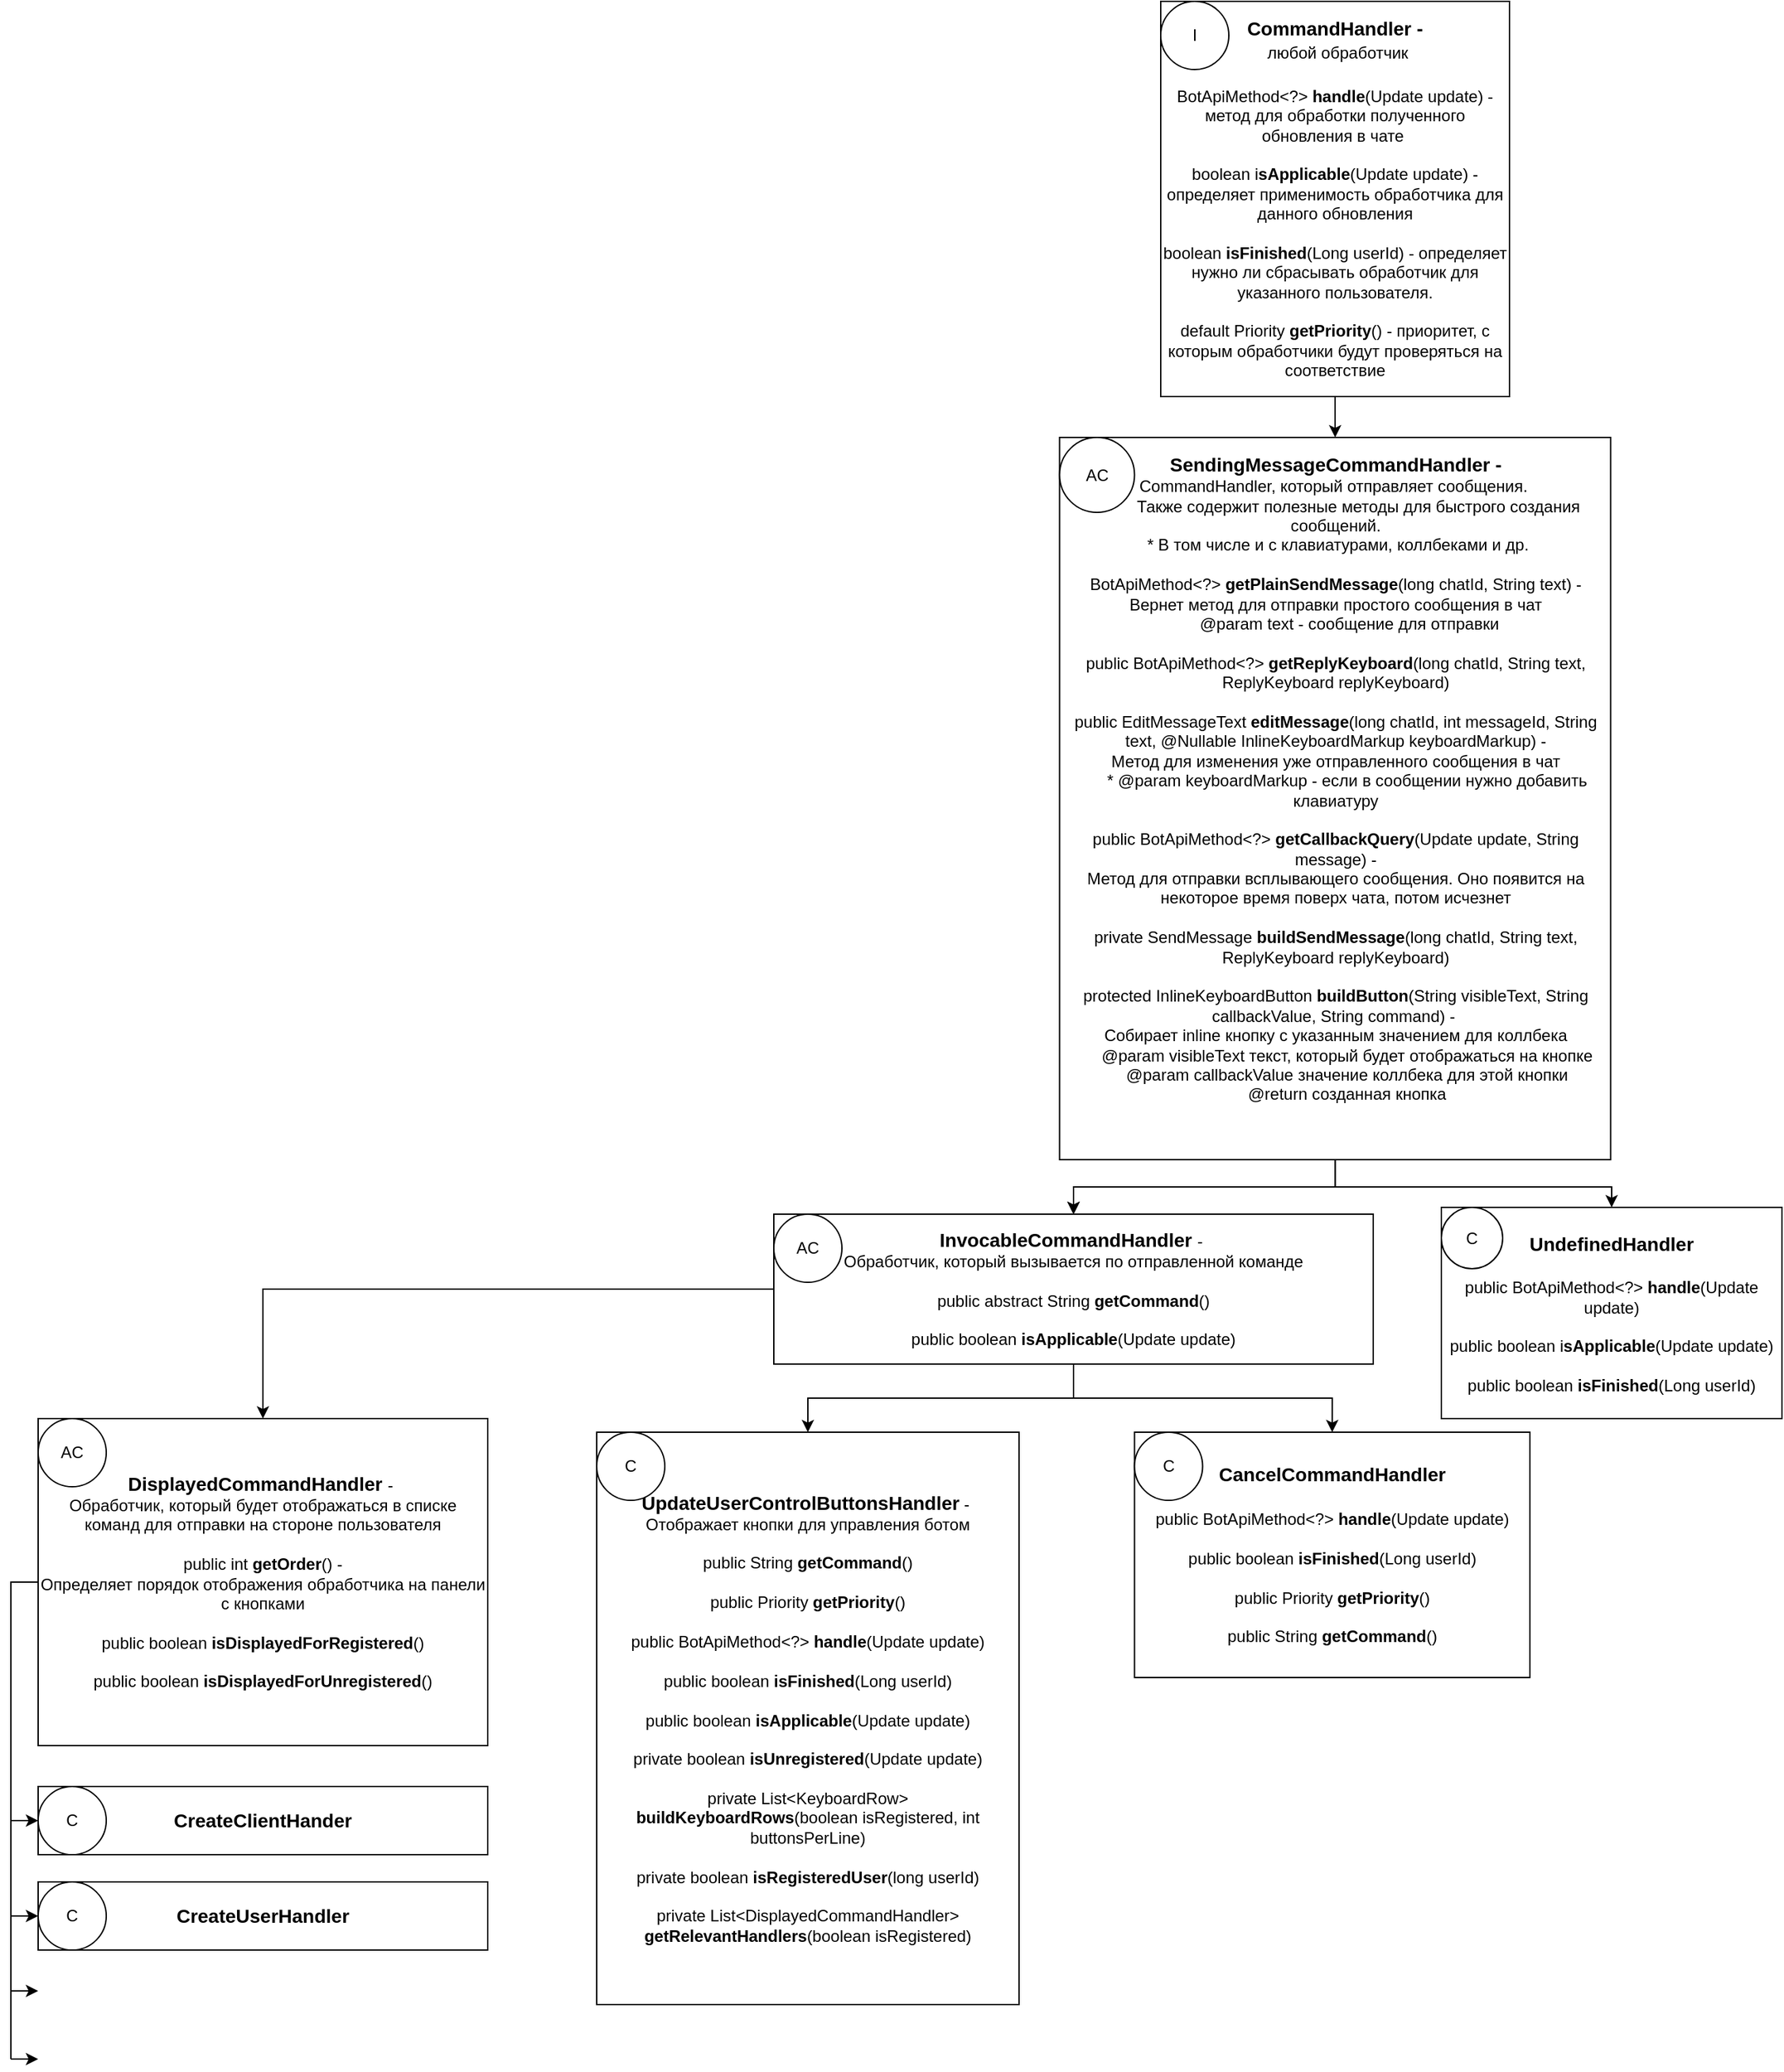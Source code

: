 <mxfile version="26.2.14">
  <diagram name="Страница — 1" id="SlYLjUyHvWonV9yfe-fT">
    <mxGraphModel dx="1950" dy="1832" grid="1" gridSize="10" guides="1" tooltips="1" connect="1" arrows="1" fold="1" page="1" pageScale="1" pageWidth="827" pageHeight="1169" math="0" shadow="0">
      <root>
        <mxCell id="0" />
        <mxCell id="1" parent="0" />
        <mxCell id="cwNmnjEZSoG13OYBl1he-7" value="" style="edgeStyle=orthogonalEdgeStyle;rounded=0;orthogonalLoop=1;jettySize=auto;html=1;" edge="1" parent="1" source="cwNmnjEZSoG13OYBl1he-1" target="cwNmnjEZSoG13OYBl1he-5">
          <mxGeometry relative="1" as="geometry" />
        </mxCell>
        <mxCell id="cwNmnjEZSoG13OYBl1he-1" value="&lt;b&gt;&lt;font style=&quot;font-size: 14px;&quot;&gt;CommandHandler -&lt;/font&gt;&lt;/b&gt;&lt;div&gt;&lt;b style=&quot;font-size: 14px;&quot;&gt;&amp;nbsp;&lt;/b&gt;&lt;font&gt;л&lt;/font&gt;&lt;font&gt;юбой обработчик&lt;/font&gt;&lt;br&gt;&lt;div&gt;&lt;span style=&quot;font-size: 14px;&quot;&gt;&lt;b&gt;&lt;br&gt;&lt;/b&gt;&lt;/span&gt;&lt;div&gt;BotApiMethod&amp;lt;?&amp;gt; &lt;b&gt;handle&lt;/b&gt;(Update update) - метод для обработки полученного обновления в чате&amp;nbsp;&lt;/div&gt;&lt;div&gt;&lt;br&gt;&lt;/div&gt;&lt;div&gt;boolean i&lt;b&gt;sApplicable&lt;/b&gt;(Update update) - определяет применимость обработчика для данного обновления&lt;/div&gt;&lt;div&gt;&lt;br&gt;&lt;/div&gt;&lt;div&gt;boolean &lt;b&gt;isFinished&lt;/b&gt;(Long userId) - определяет нужно ли сбрасывать обработчик для указанного пользователя.&lt;/div&gt;&lt;div&gt;&lt;br&gt;&lt;/div&gt;&lt;div&gt;default Priority &lt;b&gt;getPriority&lt;/b&gt;() - приоритет, с которым обработчики будут проверяться на соответствие&lt;/div&gt;&lt;/div&gt;&lt;/div&gt;" style="rounded=0;whiteSpace=wrap;html=1;" vertex="1" parent="1">
          <mxGeometry x="94" y="-1070" width="256" height="290" as="geometry" />
        </mxCell>
        <mxCell id="cwNmnjEZSoG13OYBl1he-4" value="I" style="ellipse;whiteSpace=wrap;html=1;aspect=fixed;" vertex="1" parent="1">
          <mxGeometry x="94" y="-1070" width="50" height="50" as="geometry" />
        </mxCell>
        <mxCell id="cwNmnjEZSoG13OYBl1he-10" value="" style="edgeStyle=orthogonalEdgeStyle;rounded=0;orthogonalLoop=1;jettySize=auto;html=1;" edge="1" parent="1" source="cwNmnjEZSoG13OYBl1he-5" target="cwNmnjEZSoG13OYBl1he-8">
          <mxGeometry relative="1" as="geometry" />
        </mxCell>
        <mxCell id="cwNmnjEZSoG13OYBl1he-13" value="" style="edgeStyle=orthogonalEdgeStyle;rounded=0;orthogonalLoop=1;jettySize=auto;html=1;" edge="1" parent="1" source="cwNmnjEZSoG13OYBl1he-5" target="cwNmnjEZSoG13OYBl1he-8">
          <mxGeometry relative="1" as="geometry" />
        </mxCell>
        <mxCell id="cwNmnjEZSoG13OYBl1he-14" value="" style="edgeStyle=orthogonalEdgeStyle;rounded=0;orthogonalLoop=1;jettySize=auto;html=1;" edge="1" parent="1" source="cwNmnjEZSoG13OYBl1he-5" target="cwNmnjEZSoG13OYBl1he-8">
          <mxGeometry relative="1" as="geometry" />
        </mxCell>
        <mxCell id="cwNmnjEZSoG13OYBl1he-16" style="edgeStyle=orthogonalEdgeStyle;rounded=0;orthogonalLoop=1;jettySize=auto;html=1;entryX=0.5;entryY=0;entryDx=0;entryDy=0;" edge="1" parent="1" source="cwNmnjEZSoG13OYBl1he-5" target="cwNmnjEZSoG13OYBl1he-11">
          <mxGeometry relative="1" as="geometry" />
        </mxCell>
        <mxCell id="cwNmnjEZSoG13OYBl1he-5" value="&lt;b&gt;&lt;font style=&quot;font-size: 14px;&quot;&gt;SendingMessageCommandHandler -&lt;/font&gt;&lt;/b&gt;&lt;div&gt;&lt;span style=&quot;background-color: transparent; color: light-dark(rgb(0, 0, 0), rgb(255, 255, 255));&quot;&gt;CommandHandler, который отправляет сообщения.&amp;nbsp;&lt;/span&gt;&lt;div&gt;&lt;font&gt;&lt;div&gt;&lt;span style=&quot;background-color: transparent; color: light-dark(rgb(0, 0, 0), rgb(255, 255, 255));&quot;&gt;&lt;span style=&quot;white-space: pre;&quot;&gt;&#x9;&lt;/span&gt;&amp;nbsp; Также содержит полезные методы для быстрого создания сообщений.&lt;/span&gt;&lt;/div&gt;&lt;div&gt;&amp;nbsp;* В том числе и с клавиатурами, коллбеками и др.&lt;br&gt;&lt;/div&gt;&lt;div&gt;&lt;br&gt;&lt;/div&gt;&lt;div&gt;BotApiMethod&amp;lt;?&amp;gt; &lt;b&gt;getPlainSendMessage&lt;/b&gt;(long chatId, String text) -&lt;/div&gt;&lt;div&gt;&lt;div&gt;Вернет метод для отправки простого сообщения в чат&lt;/div&gt;&lt;div&gt;&amp;nbsp; &amp;nbsp; &amp;nbsp; @param text - сообщение для отправки&lt;/div&gt;&lt;/div&gt;&lt;div&gt;&lt;br&gt;&lt;/div&gt;&lt;div&gt;public BotApiMethod&amp;lt;?&amp;gt; &lt;b&gt;getReplyKeyboard&lt;/b&gt;(long chatId, String text, ReplyKeyboard replyKeyboard)&lt;/div&gt;&lt;div&gt;&lt;br&gt;&lt;/div&gt;&lt;div&gt;public EditMessageText &lt;b&gt;editMessage&lt;/b&gt;(long chatId, int messageId, String text, @Nullable InlineKeyboardMarkup keyboardMarkup) -&lt;/div&gt;&lt;div&gt;&lt;div&gt;Метод для изменения уже отправленного сообщения в чат&lt;/div&gt;&lt;div&gt;&amp;nbsp; &amp;nbsp; &amp;nbsp;* @param keyboardMarkup - если в сообщении нужно добавить клавиатуру&lt;/div&gt;&lt;/div&gt;&lt;div&gt;&lt;br&gt;&lt;/div&gt;&lt;div&gt;public BotApiMethod&amp;lt;?&amp;gt; &lt;b&gt;getCallbackQuery&lt;/b&gt;(Update update, String message) -&lt;/div&gt;&lt;div&gt;Метод для отправки всплывающего сообщения. Оно появится на некоторое время поверх чата, потом исчезнет&lt;/div&gt;&lt;div&gt;&lt;br&gt;&lt;/div&gt;&lt;div&gt;private SendMessage &lt;b&gt;buildSendMessage&lt;/b&gt;(long chatId, String text, ReplyKeyboard replyKeyboard)&lt;/div&gt;&lt;div&gt;&lt;br&gt;&lt;/div&gt;&lt;div&gt;protected InlineKeyboardButton &lt;b&gt;buildButton&lt;/b&gt;(String visibleText, String callbackValue, String command) -&amp;nbsp;&lt;/div&gt;&lt;div&gt;&lt;div&gt;Собирает inline кнопку с указанным значением для коллбека&lt;/div&gt;&lt;div&gt;&lt;span style=&quot;background-color: transparent; color: light-dark(rgb(0, 0, 0), rgb(255, 255, 255));&quot;&gt;&amp;nbsp; &amp;nbsp; &amp;nbsp;@param visibleText текст, который будет отображаться на кнопке&lt;/span&gt;&lt;/div&gt;&lt;div&gt;&amp;nbsp; &amp;nbsp; &amp;nbsp;@param callbackValue значение коллбека для этой кнопки&lt;/div&gt;&lt;div&gt;&amp;nbsp; &amp;nbsp; &amp;nbsp;@return созданная кнопка&lt;/div&gt;&lt;/div&gt;&lt;div&gt;&lt;br&gt;&lt;/div&gt;&lt;div&gt;&lt;br&gt;&lt;/div&gt;&lt;/font&gt;&lt;/div&gt;&lt;/div&gt;" style="rounded=0;whiteSpace=wrap;html=1;" vertex="1" parent="1">
          <mxGeometry x="19.75" y="-750" width="404.5" height="530" as="geometry" />
        </mxCell>
        <mxCell id="cwNmnjEZSoG13OYBl1he-6" value="AC" style="ellipse;whiteSpace=wrap;html=1;aspect=fixed;" vertex="1" parent="1">
          <mxGeometry x="19.75" y="-750" width="55" height="55" as="geometry" />
        </mxCell>
        <mxCell id="cwNmnjEZSoG13OYBl1he-22" style="edgeStyle=orthogonalEdgeStyle;rounded=0;orthogonalLoop=1;jettySize=auto;html=1;entryX=0.5;entryY=0;entryDx=0;entryDy=0;" edge="1" parent="1" source="cwNmnjEZSoG13OYBl1he-8" target="cwNmnjEZSoG13OYBl1he-18">
          <mxGeometry relative="1" as="geometry" />
        </mxCell>
        <mxCell id="cwNmnjEZSoG13OYBl1he-23" style="edgeStyle=orthogonalEdgeStyle;rounded=0;orthogonalLoop=1;jettySize=auto;html=1;exitX=0.5;exitY=1;exitDx=0;exitDy=0;entryX=0.5;entryY=0;entryDx=0;entryDy=0;" edge="1" parent="1" source="cwNmnjEZSoG13OYBl1he-8" target="cwNmnjEZSoG13OYBl1he-17">
          <mxGeometry relative="1" as="geometry" />
        </mxCell>
        <mxCell id="cwNmnjEZSoG13OYBl1he-24" style="edgeStyle=orthogonalEdgeStyle;rounded=0;orthogonalLoop=1;jettySize=auto;html=1;" edge="1" parent="1" source="cwNmnjEZSoG13OYBl1he-8" target="cwNmnjEZSoG13OYBl1he-19">
          <mxGeometry relative="1" as="geometry" />
        </mxCell>
        <mxCell id="cwNmnjEZSoG13OYBl1he-8" value="&lt;font style=&quot;&quot;&gt;&lt;b style=&quot;font-size: 14px;&quot;&gt;InvocableCommandHandler &lt;/b&gt;&lt;font&gt;-&amp;nbsp;&lt;/font&gt;&lt;/font&gt;&lt;div&gt;&lt;font&gt;Обработчик, который вызывается по отправленной команде&lt;/font&gt;&lt;/div&gt;&lt;div&gt;&lt;font&gt;&lt;br&gt;&lt;/font&gt;&lt;/div&gt;&lt;div&gt;&lt;font&gt;public abstract String&lt;b&gt; getCommand&lt;/b&gt;()&lt;/font&gt;&lt;/div&gt;&lt;div&gt;&lt;font&gt;&lt;br&gt;&lt;/font&gt;&lt;/div&gt;&lt;div&gt;&lt;font&gt;public boolean &lt;b&gt;isApplicable&lt;/b&gt;(Update update)&lt;/font&gt;&lt;/div&gt;" style="rounded=0;whiteSpace=wrap;html=1;" vertex="1" parent="1">
          <mxGeometry x="-190" y="-180" width="440" height="110" as="geometry" />
        </mxCell>
        <mxCell id="cwNmnjEZSoG13OYBl1he-9" value="AC" style="ellipse;whiteSpace=wrap;html=1;aspect=fixed;" vertex="1" parent="1">
          <mxGeometry x="-190" y="-180" width="50" height="50" as="geometry" />
        </mxCell>
        <mxCell id="cwNmnjEZSoG13OYBl1he-11" value="&lt;font style=&quot;&quot;&gt;&lt;b style=&quot;font-size: 14px;&quot;&gt;UndefinedHandler&lt;/b&gt;&lt;/font&gt;&lt;div&gt;&lt;span style=&quot;font-size: 14px;&quot;&gt;&lt;b&gt;&lt;br&gt;&lt;/b&gt;&lt;/span&gt;&lt;div&gt;&lt;font&gt;public BotApiMethod&amp;lt;?&amp;gt; &lt;b&gt;handle&lt;/b&gt;(Update update)&lt;/font&gt;&lt;/div&gt;&lt;/div&gt;&lt;div&gt;&lt;font&gt;&lt;br&gt;&lt;/font&gt;&lt;/div&gt;&lt;div&gt;&lt;font&gt;public boolean i&lt;b&gt;sApplicable&lt;/b&gt;(Update update)&lt;/font&gt;&lt;/div&gt;&lt;div&gt;&lt;font&gt;&lt;br&gt;&lt;/font&gt;&lt;/div&gt;&lt;div&gt;&lt;font&gt;public boolean &lt;b&gt;isFinished&lt;/b&gt;(Long userId)&lt;/font&gt;&lt;/div&gt;" style="rounded=0;whiteSpace=wrap;html=1;" vertex="1" parent="1">
          <mxGeometry x="300" y="-185" width="250" height="155" as="geometry" />
        </mxCell>
        <mxCell id="cwNmnjEZSoG13OYBl1he-12" value="C" style="ellipse;whiteSpace=wrap;html=1;aspect=fixed;" vertex="1" parent="1">
          <mxGeometry x="300" y="-185" width="45" height="45" as="geometry" />
        </mxCell>
        <mxCell id="cwNmnjEZSoG13OYBl1he-17" value="&lt;font style=&quot;&quot;&gt;&lt;b style=&quot;font-size: 14px;&quot;&gt;UpdateUserControlButtonsHandler&lt;/b&gt;&lt;font&gt; -&amp;nbsp;&lt;/font&gt;&lt;/font&gt;&lt;div&gt;&lt;font&gt;Отображает кнопки для управления ботом&lt;/font&gt;&lt;/div&gt;&lt;div&gt;&lt;font&gt;&lt;br&gt;&lt;/font&gt;&lt;/div&gt;&lt;div&gt;&lt;font&gt;public String &lt;b&gt;getCommand&lt;/b&gt;()&lt;/font&gt;&lt;/div&gt;&lt;div&gt;&lt;font&gt;&lt;br&gt;&lt;/font&gt;&lt;/div&gt;&lt;div&gt;&lt;font&gt;public Priority &lt;b&gt;getPriority&lt;/b&gt;()&lt;/font&gt;&lt;/div&gt;&lt;div&gt;&lt;font&gt;&lt;br&gt;&lt;/font&gt;&lt;/div&gt;&lt;div&gt;&lt;font&gt;public BotApiMethod&amp;lt;?&amp;gt; &lt;b&gt;handle&lt;/b&gt;(Update update)&lt;/font&gt;&lt;/div&gt;&lt;div&gt;&lt;font&gt;&lt;br&gt;&lt;/font&gt;&lt;/div&gt;&lt;div&gt;&lt;font&gt;public boolean &lt;b&gt;isFinished&lt;/b&gt;(Long userId)&lt;/font&gt;&lt;/div&gt;&lt;div&gt;&lt;font&gt;&lt;br&gt;&lt;/font&gt;&lt;/div&gt;&lt;div&gt;&lt;font&gt;public boolean &lt;b&gt;isApplicable&lt;/b&gt;(Update update)&lt;/font&gt;&lt;/div&gt;&lt;div&gt;&lt;font&gt;&lt;br&gt;&lt;/font&gt;&lt;/div&gt;&lt;div&gt;&lt;font&gt;private boolean &lt;b&gt;isUnregistered&lt;/b&gt;(Update update)&lt;/font&gt;&lt;/div&gt;&lt;div&gt;&lt;font&gt;&lt;br&gt;&lt;/font&gt;&lt;/div&gt;&lt;div&gt;&lt;font&gt;private List&amp;lt;KeyboardRow&amp;gt; &lt;b&gt;buildKeyboardRows&lt;/b&gt;(boolean isRegistered, int buttonsPerLine)&lt;/font&gt;&lt;/div&gt;&lt;div&gt;&lt;font&gt;&lt;br&gt;&lt;/font&gt;&lt;/div&gt;&lt;div&gt;&lt;font&gt;private boolean &lt;b&gt;isRegisteredUser&lt;/b&gt;(long userId)&lt;/font&gt;&lt;/div&gt;&lt;div&gt;&lt;font&gt;&lt;br&gt;&lt;/font&gt;&lt;/div&gt;&lt;div&gt;&lt;font&gt;private List&amp;lt;DisplayedCommandHandler&amp;gt; &lt;b&gt;getRelevantHandlers&lt;/b&gt;(boolean isRegistered)&lt;/font&gt;&lt;/div&gt;" style="rounded=0;whiteSpace=wrap;html=1;" vertex="1" parent="1">
          <mxGeometry x="-320" y="-20" width="310" height="420" as="geometry" />
        </mxCell>
        <mxCell id="cwNmnjEZSoG13OYBl1he-18" value="&lt;b&gt;&lt;font style=&quot;font-size: 14px;&quot;&gt;CancelCommandHandler&lt;/font&gt;&lt;/b&gt;&lt;div&gt;&lt;b&gt;&lt;font style=&quot;font-size: 14px;&quot;&gt;&lt;br&gt;&lt;/font&gt;&lt;/b&gt;&lt;/div&gt;&lt;div&gt;&lt;font&gt;public BotApiMethod&amp;lt;?&amp;gt;&lt;b&gt; handle&lt;/b&gt;(Update update)&lt;/font&gt;&lt;/div&gt;&lt;div&gt;&lt;font&gt;&lt;br&gt;&lt;/font&gt;&lt;/div&gt;&lt;div&gt;&lt;font&gt;public boolean &lt;b&gt;isFinished&lt;/b&gt;(Long userId)&lt;/font&gt;&lt;/div&gt;&lt;div&gt;&lt;font&gt;&lt;br&gt;&lt;/font&gt;&lt;/div&gt;&lt;div&gt;&lt;font&gt;public Priority &lt;b&gt;getPriority&lt;/b&gt;()&lt;/font&gt;&lt;/div&gt;&lt;div&gt;&lt;font&gt;&lt;br&gt;&lt;/font&gt;&lt;/div&gt;&lt;div&gt;&lt;font&gt;public String &lt;b&gt;getCommand&lt;/b&gt;()&lt;/font&gt;&lt;/div&gt;" style="rounded=0;whiteSpace=wrap;html=1;" vertex="1" parent="1">
          <mxGeometry x="74.75" y="-20" width="290.25" height="180" as="geometry" />
        </mxCell>
        <mxCell id="cwNmnjEZSoG13OYBl1he-37" style="edgeStyle=orthogonalEdgeStyle;rounded=0;orthogonalLoop=1;jettySize=auto;html=1;entryX=0;entryY=0.5;entryDx=0;entryDy=0;" edge="1" parent="1" source="cwNmnjEZSoG13OYBl1he-19" target="cwNmnjEZSoG13OYBl1he-31">
          <mxGeometry relative="1" as="geometry">
            <Array as="points">
              <mxPoint x="-750" y="90" />
              <mxPoint x="-750" y="335" />
            </Array>
          </mxGeometry>
        </mxCell>
        <mxCell id="cwNmnjEZSoG13OYBl1he-38" style="edgeStyle=orthogonalEdgeStyle;rounded=0;orthogonalLoop=1;jettySize=auto;html=1;entryX=0;entryY=0.5;entryDx=0;entryDy=0;" edge="1" parent="1" source="cwNmnjEZSoG13OYBl1he-19" target="cwNmnjEZSoG13OYBl1he-30">
          <mxGeometry relative="1" as="geometry">
            <Array as="points">
              <mxPoint x="-750" y="90" />
              <mxPoint x="-750" y="265" />
            </Array>
          </mxGeometry>
        </mxCell>
        <mxCell id="cwNmnjEZSoG13OYBl1he-19" value="&lt;font style=&quot;&quot;&gt;&lt;b style=&quot;font-size: 14px;&quot;&gt;DisplayedCommandHandler &lt;/b&gt;&lt;font&gt;-&amp;nbsp;&lt;/font&gt;&lt;/font&gt;&lt;div&gt;&lt;font&gt;Обработчик, который будет отображаться в списке команд для отправки на стороне пользователя&lt;/font&gt;&lt;/div&gt;&lt;div&gt;&lt;font&gt;&lt;br&gt;&lt;/font&gt;&lt;/div&gt;&lt;div&gt;&lt;font&gt;public int &lt;b&gt;getOrder&lt;/b&gt;() -&lt;/font&gt;&lt;/div&gt;&lt;div&gt;&lt;font&gt;Определяет порядок отображения обработчика на панели с кнопками&lt;/font&gt;&lt;/div&gt;&lt;div&gt;&lt;font&gt;&lt;br&gt;&lt;/font&gt;&lt;/div&gt;&lt;div&gt;&lt;font&gt;public boolean &lt;b&gt;isDisplayedForRegistered&lt;/b&gt;()&lt;/font&gt;&lt;/div&gt;&lt;div&gt;&lt;font&gt;&lt;br&gt;&lt;/font&gt;&lt;/div&gt;&lt;div&gt;&lt;font&gt;public boolean &lt;b&gt;isDisplayedForUnregistered&lt;/b&gt;()&lt;/font&gt;&lt;/div&gt;" style="rounded=0;whiteSpace=wrap;html=1;" vertex="1" parent="1">
          <mxGeometry x="-730" y="-30" width="330" height="240" as="geometry" />
        </mxCell>
        <mxCell id="cwNmnjEZSoG13OYBl1he-25" value="C" style="ellipse;whiteSpace=wrap;html=1;aspect=fixed;" vertex="1" parent="1">
          <mxGeometry x="74.75" y="-20" width="50" height="50" as="geometry" />
        </mxCell>
        <mxCell id="cwNmnjEZSoG13OYBl1he-26" value="C" style="ellipse;whiteSpace=wrap;html=1;aspect=fixed;" vertex="1" parent="1">
          <mxGeometry x="-320" y="-20" width="50" height="50" as="geometry" />
        </mxCell>
        <mxCell id="cwNmnjEZSoG13OYBl1he-27" value="AC" style="ellipse;whiteSpace=wrap;html=1;aspect=fixed;" vertex="1" parent="1">
          <mxGeometry x="-730" y="-30" width="50" height="50" as="geometry" />
        </mxCell>
        <mxCell id="cwNmnjEZSoG13OYBl1he-28" value="&lt;b&gt;&lt;font style=&quot;font-size: 14px;&quot;&gt;CreateClientHander&lt;/font&gt;&lt;/b&gt;" style="rounded=0;whiteSpace=wrap;html=1;" vertex="1" parent="1">
          <mxGeometry x="-730" y="240" width="330" height="50" as="geometry" />
        </mxCell>
        <mxCell id="cwNmnjEZSoG13OYBl1he-29" value="&lt;b&gt;&lt;font style=&quot;font-size: 14px;&quot;&gt;CreateUserHandler&lt;/font&gt;&lt;/b&gt;" style="rounded=0;whiteSpace=wrap;html=1;" vertex="1" parent="1">
          <mxGeometry x="-730" y="310" width="330" height="50" as="geometry" />
        </mxCell>
        <mxCell id="cwNmnjEZSoG13OYBl1he-30" value="C" style="ellipse;whiteSpace=wrap;html=1;aspect=fixed;" vertex="1" parent="1">
          <mxGeometry x="-730" y="240" width="50" height="50" as="geometry" />
        </mxCell>
        <mxCell id="cwNmnjEZSoG13OYBl1he-31" value="C" style="ellipse;whiteSpace=wrap;html=1;aspect=fixed;" vertex="1" parent="1">
          <mxGeometry x="-730" y="310" width="50" height="50" as="geometry" />
        </mxCell>
        <mxCell id="cwNmnjEZSoG13OYBl1he-43" value="" style="endArrow=none;html=1;rounded=0;" edge="1" parent="1">
          <mxGeometry width="50" height="50" relative="1" as="geometry">
            <mxPoint x="-750" y="335" as="sourcePoint" />
            <mxPoint x="-750" y="440" as="targetPoint" />
          </mxGeometry>
        </mxCell>
        <mxCell id="cwNmnjEZSoG13OYBl1he-44" value="" style="endArrow=classic;html=1;rounded=0;" edge="1" parent="1">
          <mxGeometry width="50" height="50" relative="1" as="geometry">
            <mxPoint x="-750" y="390" as="sourcePoint" />
            <mxPoint x="-730" y="390" as="targetPoint" />
          </mxGeometry>
        </mxCell>
        <mxCell id="cwNmnjEZSoG13OYBl1he-45" value="" style="endArrow=classic;html=1;rounded=0;" edge="1" parent="1">
          <mxGeometry width="50" height="50" relative="1" as="geometry">
            <mxPoint x="-750" y="440" as="sourcePoint" />
            <mxPoint x="-730" y="440" as="targetPoint" />
          </mxGeometry>
        </mxCell>
      </root>
    </mxGraphModel>
  </diagram>
</mxfile>
